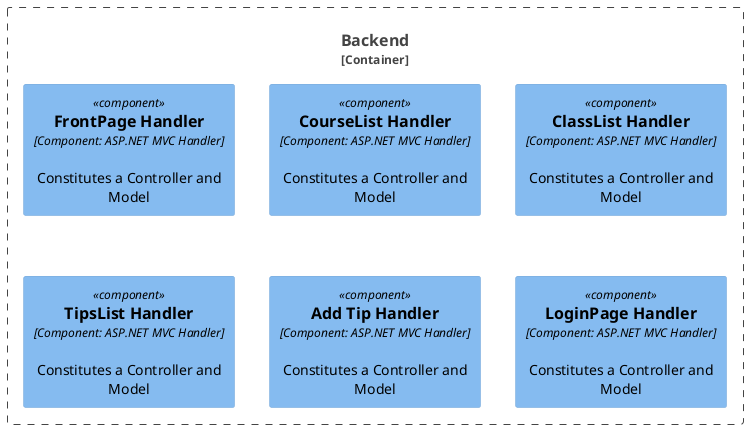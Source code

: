 @startuml
!include <C4/C4_Container>
!include <C4/C4_Component>

'Person(User, "Studerende")
'Person(Moderator, "Moderator")

Container_Boundary(Backend,"Backend",""){
    
    Component(Handlers1, "FrontPage Handler", "Component: ASP.NET MVC Handler","Constitutes a Controller and Model")
    Component(Handlers2, "CourseList Handler", "Component: ASP.NET MVC Handler","Constitutes a Controller and Model")
    Component(Handlers3, "ClassList Handler", "Component: ASP.NET MVC Handler","Constitutes a Controller and Model")
    Component(Handlers4, "TipsList Handler", "Component: ASP.NET MVC Handler","Constitutes a Controller and Model")
    Component(Handlers5, "Add Tip Handler", "Component: ASP.NET MVC Handler","Constitutes a Controller and Model")
    Component(Handlers6, "LoginPage Handler", "Component: ASP.NET MVC Handler","Constitutes a Controller and Model")
    
} 
'Container(Backend, "Backend","Container: MS SQL Server","Stores Tips and User information")

'Rel(User, webapp, "Access")
'Rel(Moderator, webapp, "Access")
'Rel(webapp, Backend,"Reads from and writes to")
@enduml
